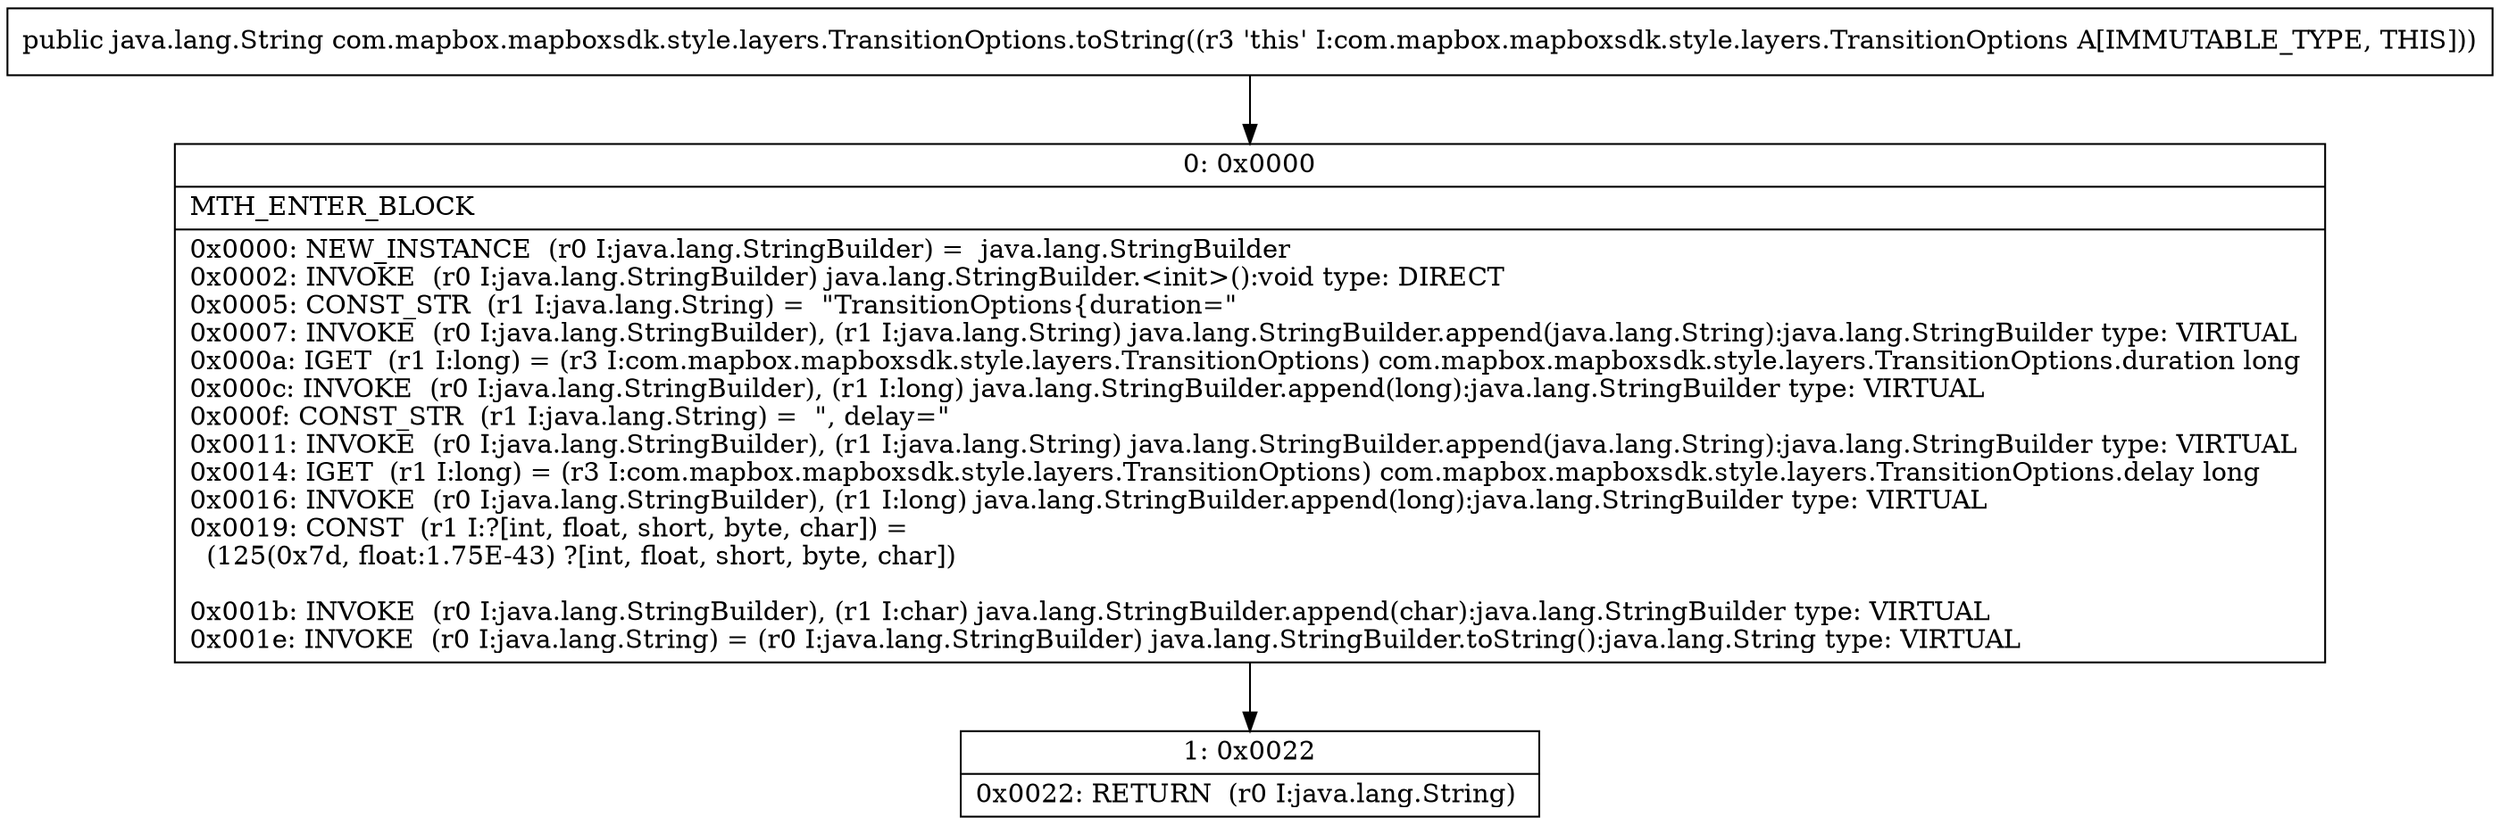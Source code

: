 digraph "CFG forcom.mapbox.mapboxsdk.style.layers.TransitionOptions.toString()Ljava\/lang\/String;" {
Node_0 [shape=record,label="{0\:\ 0x0000|MTH_ENTER_BLOCK\l|0x0000: NEW_INSTANCE  (r0 I:java.lang.StringBuilder) =  java.lang.StringBuilder \l0x0002: INVOKE  (r0 I:java.lang.StringBuilder) java.lang.StringBuilder.\<init\>():void type: DIRECT \l0x0005: CONST_STR  (r1 I:java.lang.String) =  \"TransitionOptions\{duration=\" \l0x0007: INVOKE  (r0 I:java.lang.StringBuilder), (r1 I:java.lang.String) java.lang.StringBuilder.append(java.lang.String):java.lang.StringBuilder type: VIRTUAL \l0x000a: IGET  (r1 I:long) = (r3 I:com.mapbox.mapboxsdk.style.layers.TransitionOptions) com.mapbox.mapboxsdk.style.layers.TransitionOptions.duration long \l0x000c: INVOKE  (r0 I:java.lang.StringBuilder), (r1 I:long) java.lang.StringBuilder.append(long):java.lang.StringBuilder type: VIRTUAL \l0x000f: CONST_STR  (r1 I:java.lang.String) =  \", delay=\" \l0x0011: INVOKE  (r0 I:java.lang.StringBuilder), (r1 I:java.lang.String) java.lang.StringBuilder.append(java.lang.String):java.lang.StringBuilder type: VIRTUAL \l0x0014: IGET  (r1 I:long) = (r3 I:com.mapbox.mapboxsdk.style.layers.TransitionOptions) com.mapbox.mapboxsdk.style.layers.TransitionOptions.delay long \l0x0016: INVOKE  (r0 I:java.lang.StringBuilder), (r1 I:long) java.lang.StringBuilder.append(long):java.lang.StringBuilder type: VIRTUAL \l0x0019: CONST  (r1 I:?[int, float, short, byte, char]) = \l  (125(0x7d, float:1.75E\-43) ?[int, float, short, byte, char])\l \l0x001b: INVOKE  (r0 I:java.lang.StringBuilder), (r1 I:char) java.lang.StringBuilder.append(char):java.lang.StringBuilder type: VIRTUAL \l0x001e: INVOKE  (r0 I:java.lang.String) = (r0 I:java.lang.StringBuilder) java.lang.StringBuilder.toString():java.lang.String type: VIRTUAL \l}"];
Node_1 [shape=record,label="{1\:\ 0x0022|0x0022: RETURN  (r0 I:java.lang.String) \l}"];
MethodNode[shape=record,label="{public java.lang.String com.mapbox.mapboxsdk.style.layers.TransitionOptions.toString((r3 'this' I:com.mapbox.mapboxsdk.style.layers.TransitionOptions A[IMMUTABLE_TYPE, THIS])) }"];
MethodNode -> Node_0;
Node_0 -> Node_1;
}


